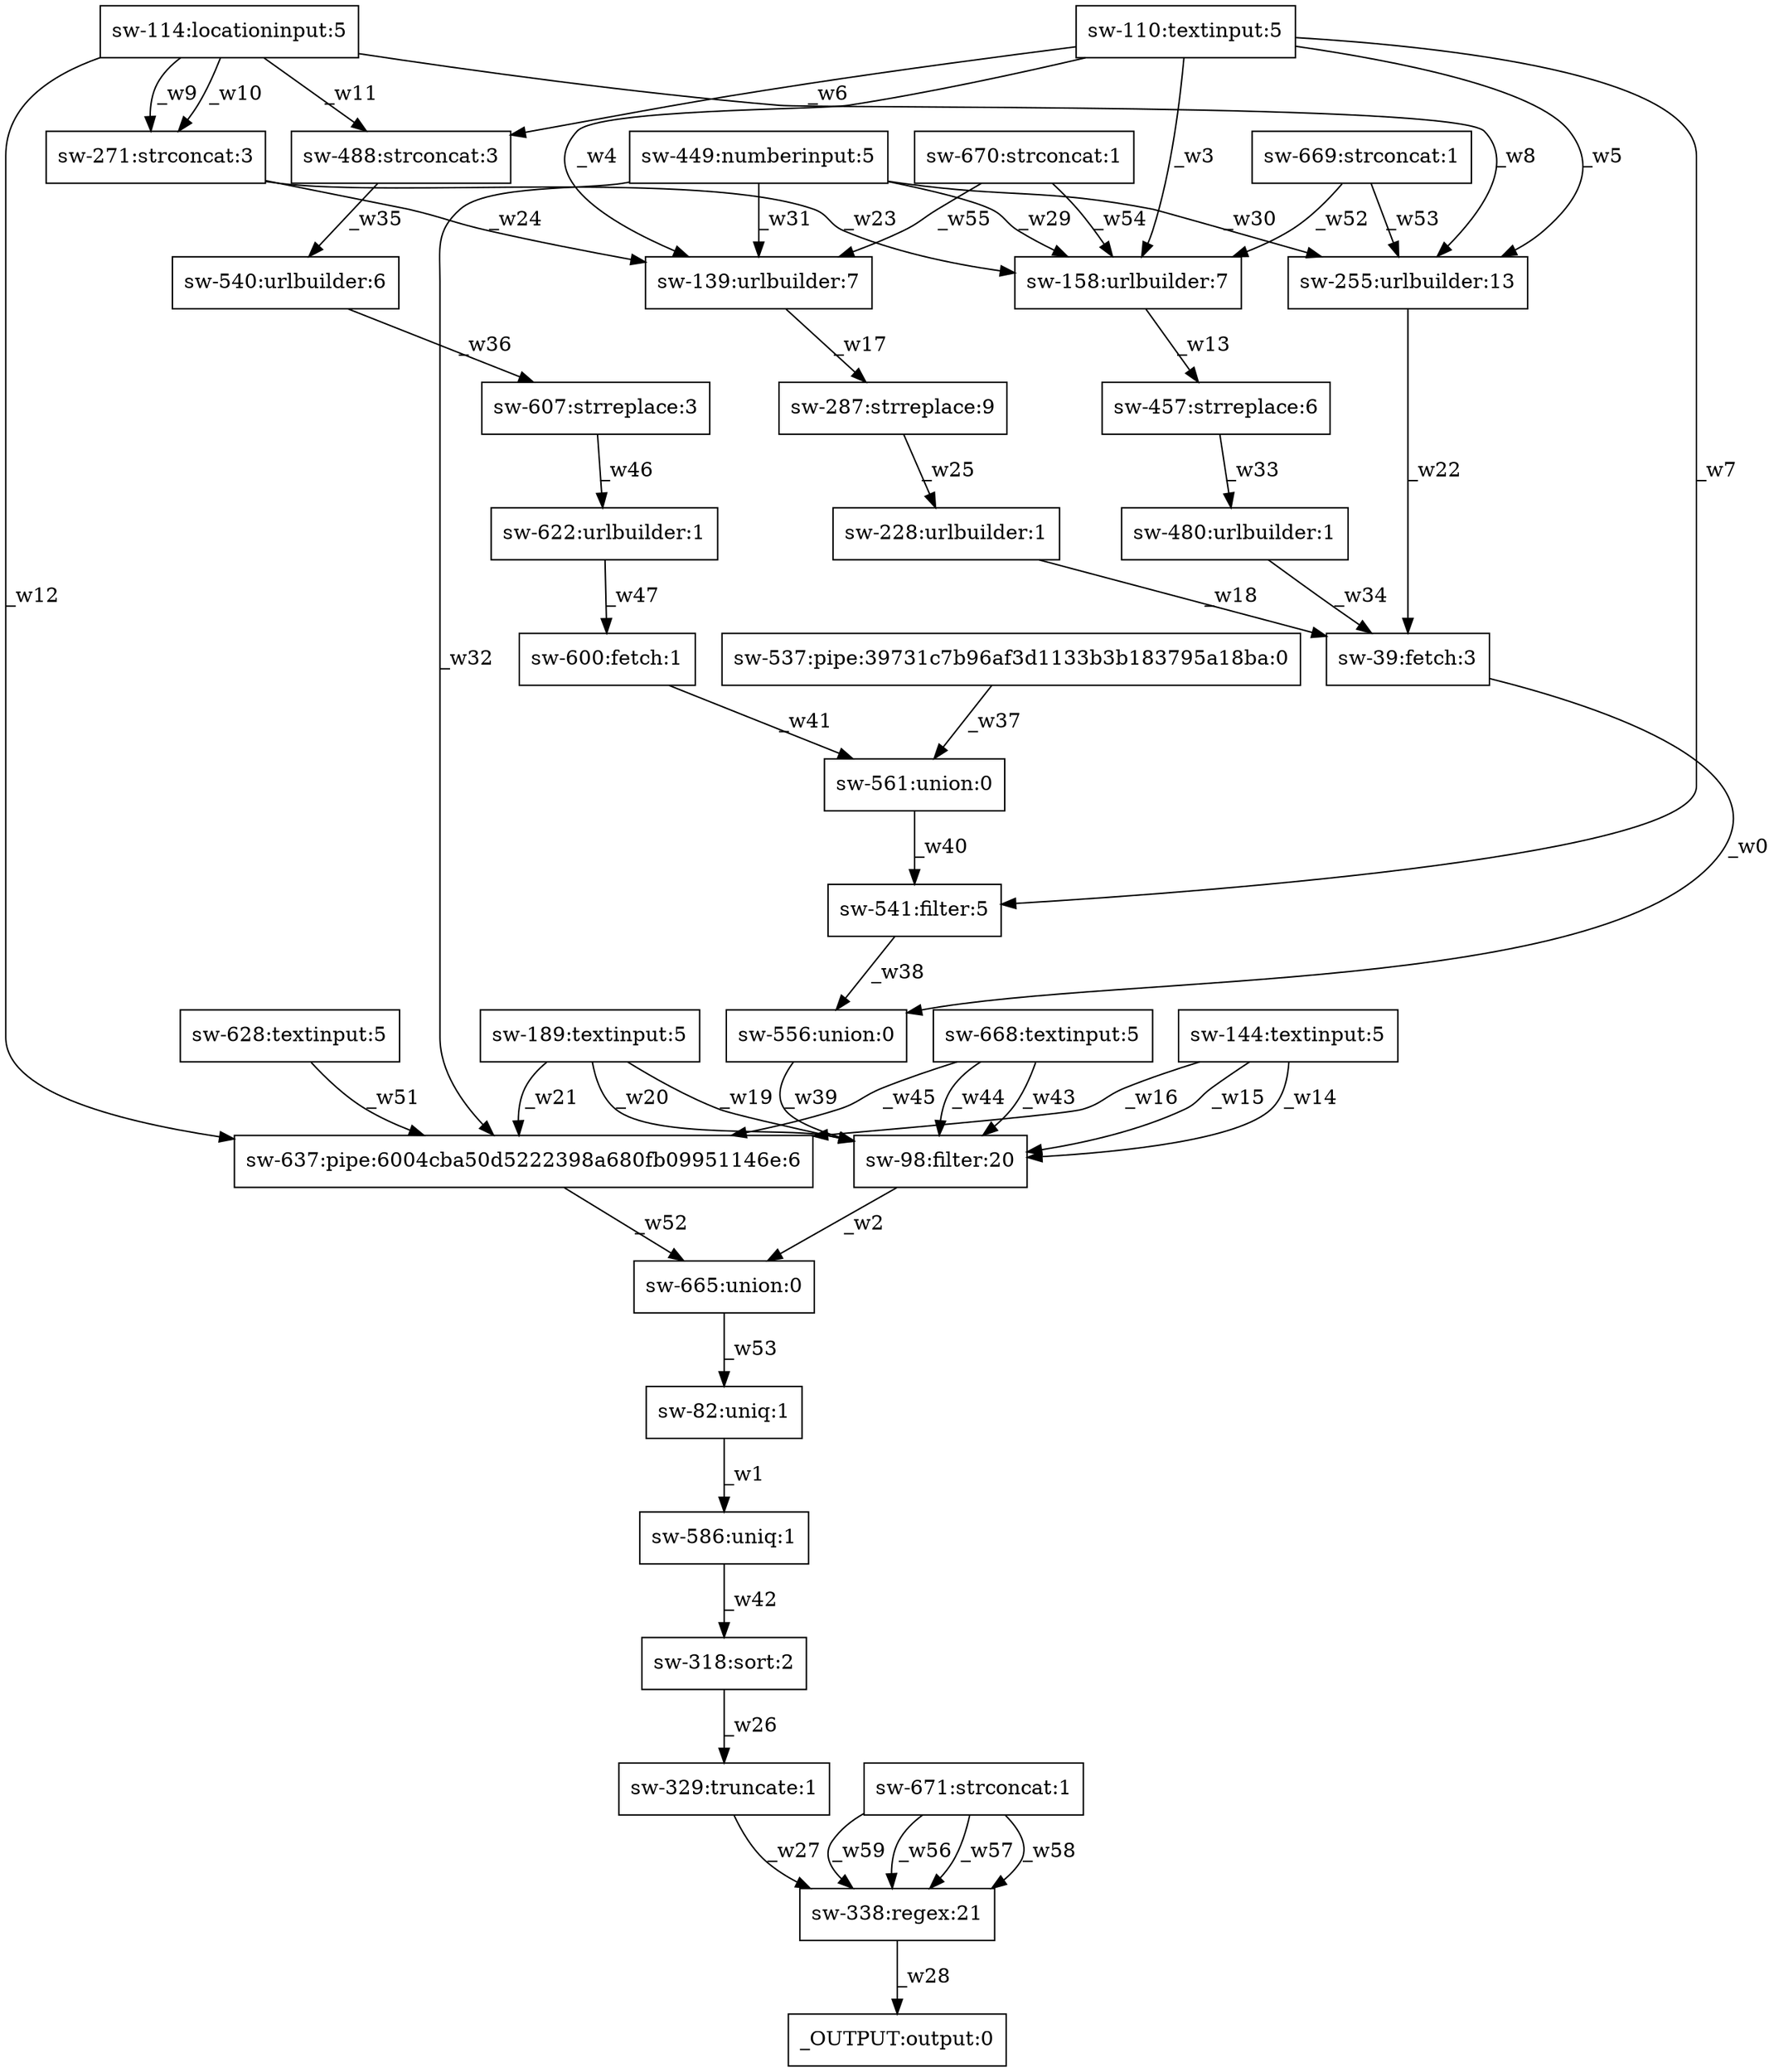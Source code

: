 digraph test1 { node [shape=box] "sw-144" [label="sw-144:textinput:5"];"_OUTPUT" [label="_OUTPUT:output:0"];"sw-287" [label="sw-287:strreplace:9"];"sw-158" [label="sw-158:urlbuilder:7"];"sw-540" [label="sw-540:urlbuilder:6"];"sw-449" [label="sw-449:numberinput:5"];"sw-255" [label="sw-255:urlbuilder:13"];"sw-670" [label="sw-670:strconcat:1"];"sw-586" [label="sw-586:uniq:1"];"sw-329" [label="sw-329:truncate:1"];"sw-271" [label="sw-271:strconcat:3"];"sw-665" [label="sw-665:union:0"];"sw-139" [label="sw-139:urlbuilder:7"];"sw-488" [label="sw-488:strconcat:3"];"sw-561" [label="sw-561:union:0"];"sw-607" [label="sw-607:strreplace:3"];"sw-338" [label="sw-338:regex:21"];"sw-189" [label="sw-189:textinput:5"];"sw-114" [label="sw-114:locationinput:5"];"sw-622" [label="sw-622:urlbuilder:1"];"sw-637" [label="sw-637:pipe:6004cba50d5222398a680fb09951146e:6"];"sw-671" [label="sw-671:strconcat:1"];"sw-668" [label="sw-668:textinput:5"];"sw-480" [label="sw-480:urlbuilder:1"];"sw-82" [label="sw-82:uniq:1"];"sw-228" [label="sw-228:urlbuilder:1"];"sw-669" [label="sw-669:strconcat:1"];"sw-541" [label="sw-541:filter:5"];"sw-98" [label="sw-98:filter:20"];"sw-556" [label="sw-556:union:0"];"sw-457" [label="sw-457:strreplace:6"];"sw-110" [label="sw-110:textinput:5"];"sw-39" [label="sw-39:fetch:3"];"sw-600" [label="sw-600:fetch:1"];"sw-628" [label="sw-628:textinput:5"];"sw-318" [label="sw-318:sort:2"];"sw-537" [label="sw-537:pipe:39731c7b96af3d1133b3b183795a18ba:0"];"sw-39" -> "sw-556" [label="_w0"];"sw-82" -> "sw-586" [label="_w1"];"sw-98" -> "sw-665" [label="_w2"];"sw-110" -> "sw-158" [label="_w3"];"sw-110" -> "sw-139" [label="_w4"];"sw-110" -> "sw-255" [label="_w5"];"sw-110" -> "sw-488" [label="_w6"];"sw-110" -> "sw-541" [label="_w7"];"sw-114" -> "sw-255" [label="_w8"];"sw-114" -> "sw-271" [label="_w9"];"sw-114" -> "sw-271" [label="_w10"];"sw-114" -> "sw-488" [label="_w11"];"sw-114" -> "sw-637" [label="_w12"];"sw-158" -> "sw-457" [label="_w13"];"sw-144" -> "sw-98" [label="_w14"];"sw-144" -> "sw-98" [label="_w15"];"sw-144" -> "sw-637" [label="_w16"];"sw-139" -> "sw-287" [label="_w17"];"sw-228" -> "sw-39" [label="_w18"];"sw-189" -> "sw-98" [label="_w19"];"sw-189" -> "sw-98" [label="_w20"];"sw-189" -> "sw-637" [label="_w21"];"sw-255" -> "sw-39" [label="_w22"];"sw-271" -> "sw-158" [label="_w23"];"sw-271" -> "sw-139" [label="_w24"];"sw-287" -> "sw-228" [label="_w25"];"sw-318" -> "sw-329" [label="_w26"];"sw-329" -> "sw-338" [label="_w27"];"sw-338" -> "_OUTPUT" [label="_w28"];"sw-449" -> "sw-158" [label="_w29"];"sw-449" -> "sw-255" [label="_w30"];"sw-449" -> "sw-139" [label="_w31"];"sw-449" -> "sw-637" [label="_w32"];"sw-457" -> "sw-480" [label="_w33"];"sw-480" -> "sw-39" [label="_w34"];"sw-488" -> "sw-540" [label="_w35"];"sw-540" -> "sw-607" [label="_w36"];"sw-537" -> "sw-561" [label="_w37"];"sw-541" -> "sw-556" [label="_w38"];"sw-556" -> "sw-98" [label="_w39"];"sw-561" -> "sw-541" [label="_w40"];"sw-600" -> "sw-561" [label="_w41"];"sw-586" -> "sw-318" [label="_w42"];"sw-668" -> "sw-98" [label="_w43"];"sw-668" -> "sw-98" [label="_w44"];"sw-668" -> "sw-637" [label="_w45"];"sw-607" -> "sw-622" [label="_w46"];"sw-622" -> "sw-600" [label="_w47"];"sw-628" -> "sw-637" [label="_w51"];"sw-637" -> "sw-665" [label="_w52"];"sw-665" -> "sw-82" [label="_w53"];"sw-669" -> "sw-158" [label="_w52"];"sw-669" -> "sw-255" [label="_w53"];"sw-670" -> "sw-158" [label="_w54"];"sw-670" -> "sw-139" [label="_w55"];"sw-671" -> "sw-338" [label="_w56"];"sw-671" -> "sw-338" [label="_w57"];"sw-671" -> "sw-338" [label="_w58"];"sw-671" -> "sw-338" [label="_w59"];}